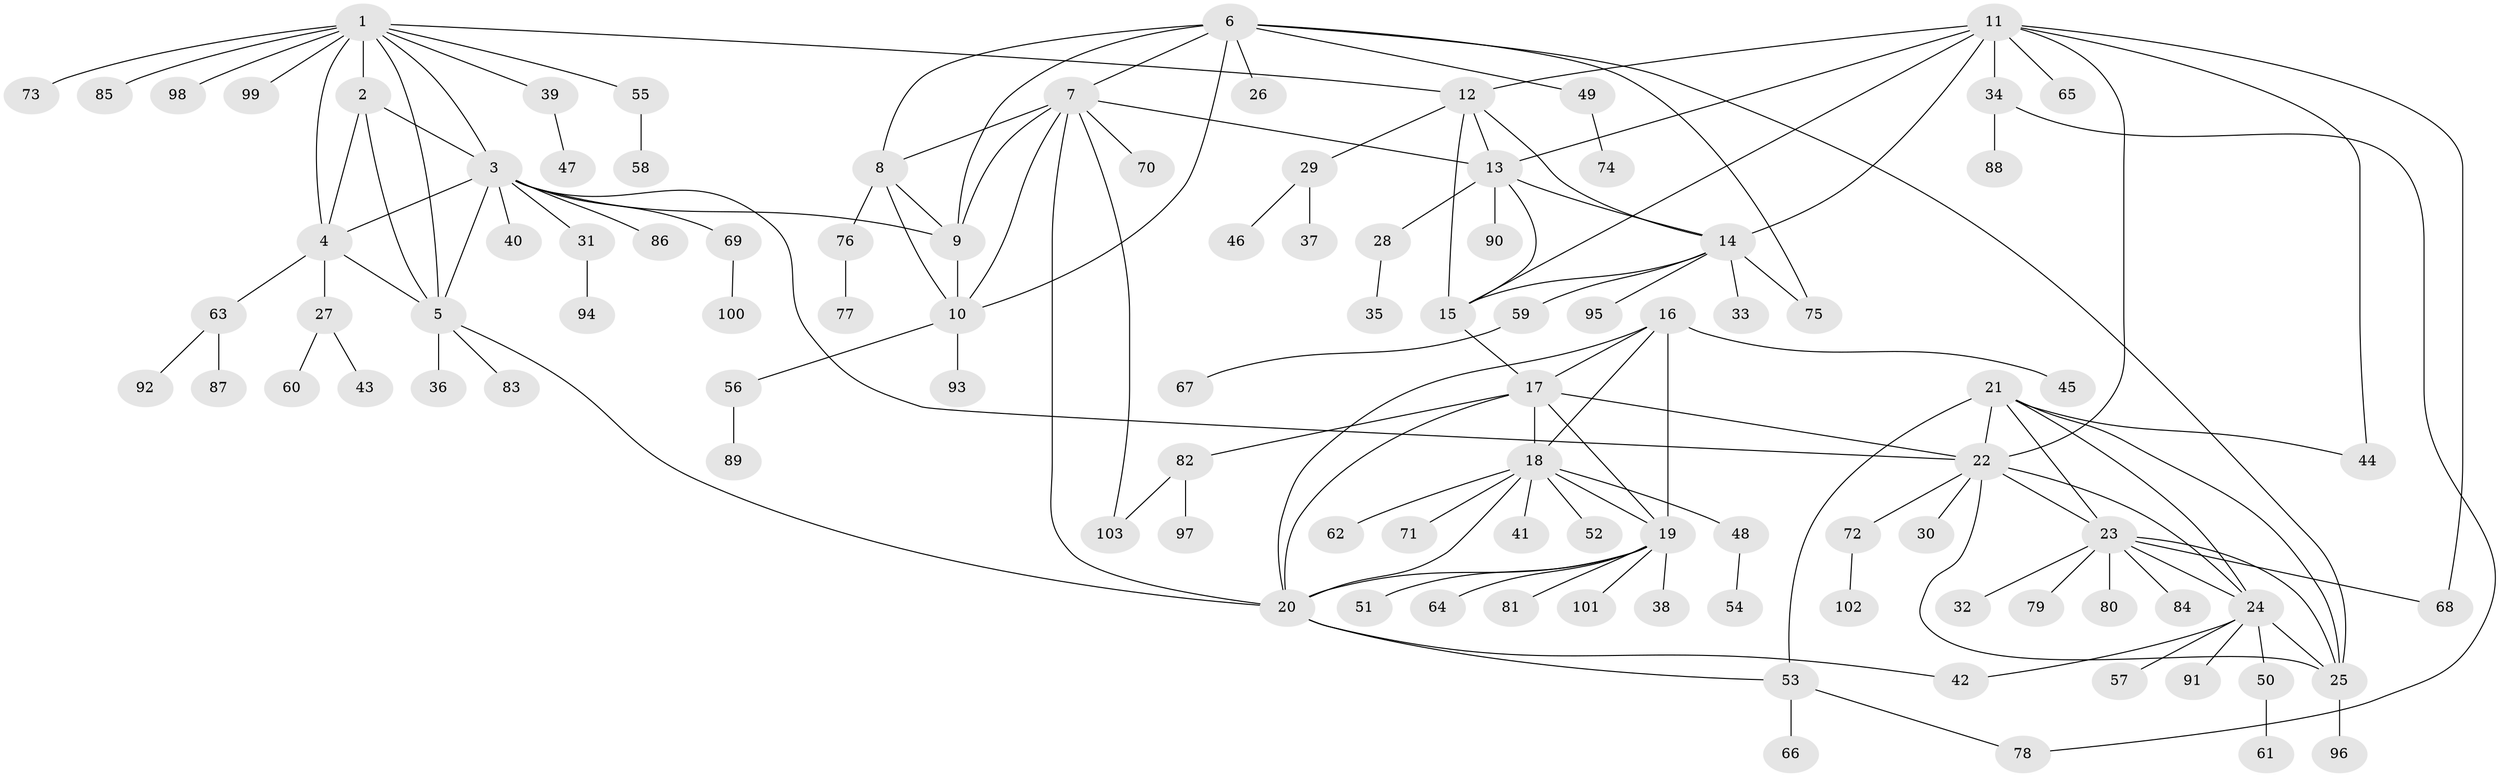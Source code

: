 // coarse degree distribution, {10: 0.0273972602739726, 4: 0.0410958904109589, 6: 0.0547945205479452, 5: 0.0410958904109589, 8: 0.0273972602739726, 3: 0.0136986301369863, 11: 0.0136986301369863, 7: 0.0547945205479452, 9: 0.0136986301369863, 2: 0.1643835616438356, 1: 0.547945205479452}
// Generated by graph-tools (version 1.1) at 2025/42/03/06/25 10:42:09]
// undirected, 103 vertices, 145 edges
graph export_dot {
graph [start="1"]
  node [color=gray90,style=filled];
  1;
  2;
  3;
  4;
  5;
  6;
  7;
  8;
  9;
  10;
  11;
  12;
  13;
  14;
  15;
  16;
  17;
  18;
  19;
  20;
  21;
  22;
  23;
  24;
  25;
  26;
  27;
  28;
  29;
  30;
  31;
  32;
  33;
  34;
  35;
  36;
  37;
  38;
  39;
  40;
  41;
  42;
  43;
  44;
  45;
  46;
  47;
  48;
  49;
  50;
  51;
  52;
  53;
  54;
  55;
  56;
  57;
  58;
  59;
  60;
  61;
  62;
  63;
  64;
  65;
  66;
  67;
  68;
  69;
  70;
  71;
  72;
  73;
  74;
  75;
  76;
  77;
  78;
  79;
  80;
  81;
  82;
  83;
  84;
  85;
  86;
  87;
  88;
  89;
  90;
  91;
  92;
  93;
  94;
  95;
  96;
  97;
  98;
  99;
  100;
  101;
  102;
  103;
  1 -- 2;
  1 -- 3;
  1 -- 4;
  1 -- 5;
  1 -- 12;
  1 -- 39;
  1 -- 55;
  1 -- 73;
  1 -- 85;
  1 -- 98;
  1 -- 99;
  2 -- 3;
  2 -- 4;
  2 -- 5;
  3 -- 4;
  3 -- 5;
  3 -- 9;
  3 -- 22;
  3 -- 31;
  3 -- 40;
  3 -- 69;
  3 -- 86;
  4 -- 5;
  4 -- 27;
  4 -- 63;
  5 -- 20;
  5 -- 36;
  5 -- 83;
  6 -- 7;
  6 -- 8;
  6 -- 9;
  6 -- 10;
  6 -- 25;
  6 -- 26;
  6 -- 49;
  6 -- 75;
  7 -- 8;
  7 -- 9;
  7 -- 10;
  7 -- 13;
  7 -- 20;
  7 -- 70;
  7 -- 103;
  8 -- 9;
  8 -- 10;
  8 -- 76;
  9 -- 10;
  10 -- 56;
  10 -- 93;
  11 -- 12;
  11 -- 13;
  11 -- 14;
  11 -- 15;
  11 -- 22;
  11 -- 34;
  11 -- 44;
  11 -- 65;
  11 -- 68;
  12 -- 13;
  12 -- 14;
  12 -- 15;
  12 -- 29;
  13 -- 14;
  13 -- 15;
  13 -- 28;
  13 -- 90;
  14 -- 15;
  14 -- 33;
  14 -- 59;
  14 -- 75;
  14 -- 95;
  15 -- 17;
  16 -- 17;
  16 -- 18;
  16 -- 19;
  16 -- 20;
  16 -- 45;
  17 -- 18;
  17 -- 19;
  17 -- 20;
  17 -- 22;
  17 -- 82;
  18 -- 19;
  18 -- 20;
  18 -- 41;
  18 -- 48;
  18 -- 52;
  18 -- 62;
  18 -- 71;
  19 -- 20;
  19 -- 38;
  19 -- 51;
  19 -- 64;
  19 -- 81;
  19 -- 101;
  20 -- 42;
  20 -- 53;
  21 -- 22;
  21 -- 23;
  21 -- 24;
  21 -- 25;
  21 -- 44;
  21 -- 53;
  22 -- 23;
  22 -- 24;
  22 -- 25;
  22 -- 30;
  22 -- 72;
  23 -- 24;
  23 -- 25;
  23 -- 32;
  23 -- 68;
  23 -- 79;
  23 -- 80;
  23 -- 84;
  24 -- 25;
  24 -- 42;
  24 -- 50;
  24 -- 57;
  24 -- 91;
  25 -- 96;
  27 -- 43;
  27 -- 60;
  28 -- 35;
  29 -- 37;
  29 -- 46;
  31 -- 94;
  34 -- 78;
  34 -- 88;
  39 -- 47;
  48 -- 54;
  49 -- 74;
  50 -- 61;
  53 -- 66;
  53 -- 78;
  55 -- 58;
  56 -- 89;
  59 -- 67;
  63 -- 87;
  63 -- 92;
  69 -- 100;
  72 -- 102;
  76 -- 77;
  82 -- 97;
  82 -- 103;
}
